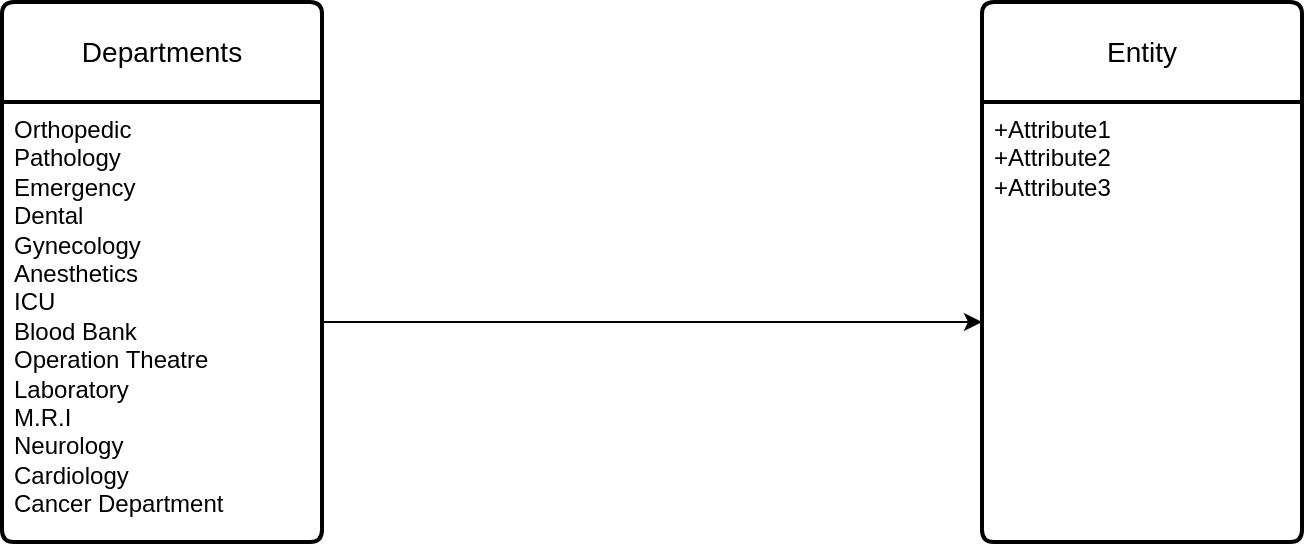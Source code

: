 <mxfile version="26.2.14">
  <diagram name="Page-1" id="JjNek62RBgruZnORAdBT">
    <mxGraphModel dx="2141" dy="1664" grid="1" gridSize="10" guides="1" tooltips="1" connect="1" arrows="1" fold="1" page="1" pageScale="1" pageWidth="850" pageHeight="1100" math="0" shadow="0">
      <root>
        <mxCell id="0" />
        <mxCell id="1" parent="0" />
        <mxCell id="m1H3jJ1RJUN1VjLQCeo--5" value="Departments" style="swimlane;childLayout=stackLayout;horizontal=1;startSize=50;horizontalStack=0;rounded=1;fontSize=14;fontStyle=0;strokeWidth=2;resizeParent=0;resizeLast=1;shadow=0;dashed=0;align=center;arcSize=4;whiteSpace=wrap;html=1;" vertex="1" parent="1">
          <mxGeometry width="160" height="270" as="geometry" />
        </mxCell>
        <mxCell id="m1H3jJ1RJUN1VjLQCeo--6" value="Orthopedic&lt;div&gt;Pathology&lt;/div&gt;&lt;div&gt;Emergency&lt;/div&gt;&lt;div&gt;Dental&lt;/div&gt;&lt;div&gt;Gynecology&lt;/div&gt;&lt;div&gt;Anesthetics&lt;/div&gt;&lt;div&gt;ICU&lt;/div&gt;&lt;div&gt;Blood Bank&lt;/div&gt;&lt;div&gt;Operation Theatre&lt;/div&gt;&lt;div&gt;Laboratory&lt;/div&gt;&lt;div&gt;M.R.I&lt;/div&gt;&lt;div&gt;Neurology&lt;/div&gt;&lt;div&gt;Cardiology&lt;/div&gt;&lt;div&gt;Cancer Department&lt;/div&gt;&lt;div&gt;&lt;br&gt;&lt;/div&gt;" style="align=left;strokeColor=none;fillColor=none;spacingLeft=4;spacingRight=4;fontSize=12;verticalAlign=top;resizable=0;rotatable=0;part=1;html=1;whiteSpace=wrap;" vertex="1" parent="m1H3jJ1RJUN1VjLQCeo--5">
          <mxGeometry y="50" width="160" height="220" as="geometry" />
        </mxCell>
        <mxCell id="m1H3jJ1RJUN1VjLQCeo--8" style="rounded=0;orthogonalLoop=1;jettySize=auto;html=1;exitX=1;exitY=0.5;exitDx=0;exitDy=0;entryX=0;entryY=0.5;entryDx=0;entryDy=0;" edge="1" parent="1" source="m1H3jJ1RJUN1VjLQCeo--6" target="m1H3jJ1RJUN1VjLQCeo--10">
          <mxGeometry relative="1" as="geometry">
            <mxPoint x="470" y="160" as="targetPoint" />
            <Array as="points">
              <mxPoint x="320" y="160" />
            </Array>
          </mxGeometry>
        </mxCell>
        <mxCell id="m1H3jJ1RJUN1VjLQCeo--9" value="Entity" style="swimlane;childLayout=stackLayout;horizontal=1;startSize=50;horizontalStack=0;rounded=1;fontSize=14;fontStyle=0;strokeWidth=2;resizeParent=0;resizeLast=1;shadow=0;dashed=0;align=center;arcSize=4;whiteSpace=wrap;html=1;" vertex="1" parent="1">
          <mxGeometry x="490" width="160" height="270" as="geometry" />
        </mxCell>
        <mxCell id="m1H3jJ1RJUN1VjLQCeo--10" value="+Attribute1&#xa;+Attribute2&#xa;+Attribute3" style="align=left;strokeColor=none;fillColor=none;spacingLeft=4;spacingRight=4;fontSize=12;verticalAlign=top;resizable=0;rotatable=0;part=1;html=1;whiteSpace=wrap;" vertex="1" parent="m1H3jJ1RJUN1VjLQCeo--9">
          <mxGeometry y="50" width="160" height="220" as="geometry" />
        </mxCell>
      </root>
    </mxGraphModel>
  </diagram>
</mxfile>
